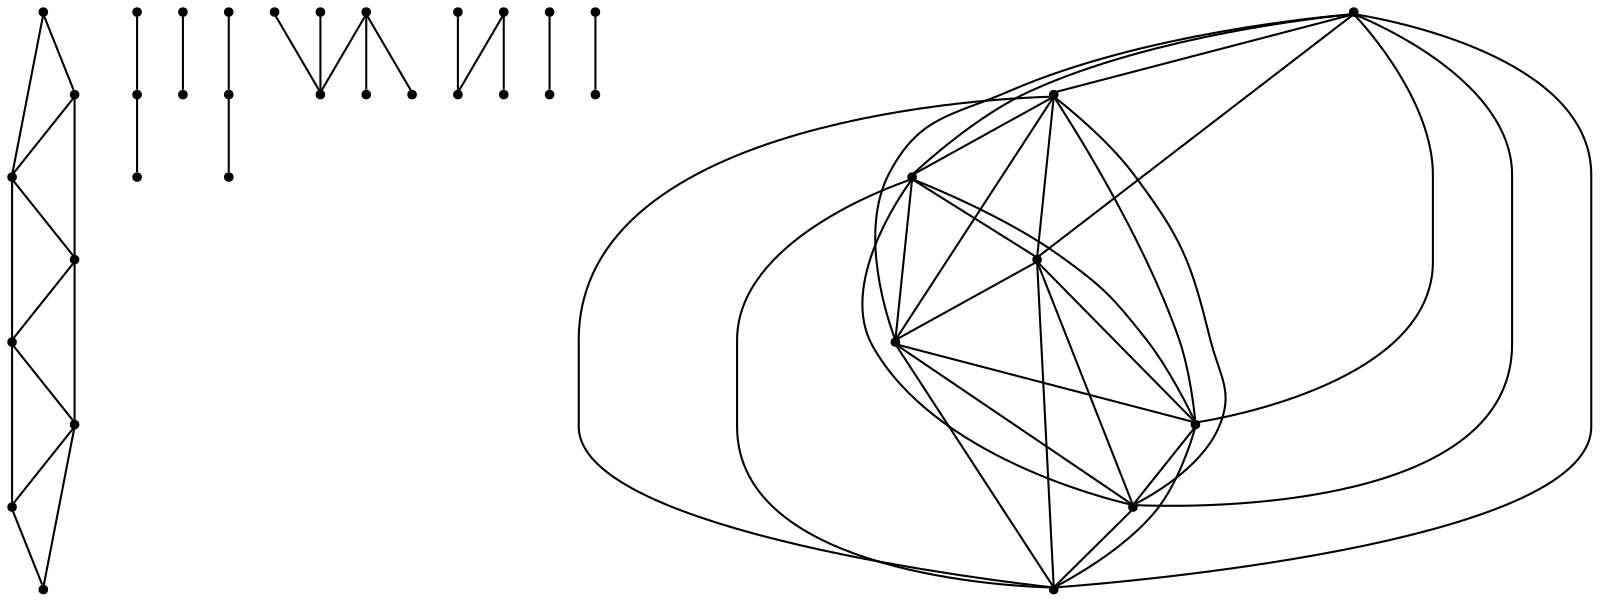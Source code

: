graph {
  node [shape=point,comment="{\"directed\":false,\"doi\":\"10.1007/978-3-030-68766-3_4\",\"figure\":\"1\"}"]

  v0 [pos="1409.7620561174208,603.5316890003738"]
  v1 [pos="1476.4393447934178,603.5316890003738"]
  v2 [pos="1343.0847674414242,603.5316890003738"]
  v3 [pos="1276.4074787654276,503.5169817476906"]
  v4 [pos="1476.4393447934178,503.5169817476906"]
  v5 [pos="1276.4074787654276,603.5316890003738"]
  v6 [pos="1209.7301900894308,386.8331566195601"]
  v7 [pos="1476.4393447934178,386.8331566195601"]
  v8 [pos="1209.7301900894308,503.5169817476906"]
  v9 [pos="1409.7620561174208,503.5169817476906"]
  v10 [pos="1209.7301900894308,603.5316890003738"]
  v11 [pos="1143.052901413434,236.81212903965877"]
  v12 [pos="1476.4393447934178,236.81212903965888"]
  v13 [pos="1143.052901413434,386.8331566195601"]
  v14 [pos="1409.7620561174208,386.8331566195601"]
  v15 [pos="1143.052901413434,503.5169817476906"]
  v16 [pos="1343.0847674414242,503.5169817476906"]
  v17 [pos="1143.052901413434,603.5316890003738"]
  v18 [pos="1076.3756127374372,236.81212903965888"]
  v19 [pos="1076.375612737437,386.8331566195601"]
  v20 [pos="1343.0847674414242,386.8331566195601"]
  v21 [pos="1076.3756127374372,503.5169817476906"]
  v22 [pos="1076.3756127374372,603.5316890003738"]
  v23 [pos="1009.699389167437,236.81212903965888"]
  v24 [pos="1409.7620561174208,236.81212903965877"]
  v25 [pos="1343.0847674414242,236.81212903965888"]
  v26 [pos="1009.699389167437,386.8331566195601"]
  v27 [pos="1276.4074787654276,386.8331566195601"]
  v28 [pos="1009.699389167437,503.5169817476906"]
  v29 [pos="1009.699389167437,603.5316890003738"]
  v30 [pos="809.666489827659,453.50962812134895"]
  v31 [pos="751.077965824924,594.951173077397"]
  v32 [pos="468.1912579287568,312.0680831653009"]
  v33 [pos="609.6346237996687,253.4812469151061"]
  v34 [pos="751.0779658249241,312.0680831653009"]
  v35 [pos="609.6346237996687,653.5390426267154"]
  v36 [pos="468.1912579287568,594.951173077397"]
  v37 [pos="409.60273392602187,453.50962812134895"]

  v0 -- v1 [id="-1",pos="1409.7620561174208,603.5316890003738 1431.986494250718,625.7557911708655 1454.2149702485387,625.7557911708655 1476.4393447934178,603.5316890003738"]
  v37 -- v30 [id="-2",pos="409.60273392602187,453.50962812134895 809.666489827659,453.50962812134895 809.666489827659,453.50962812134895 809.666489827659,453.50962812134895"]
  v37 -- v35 [id="-3",pos="409.60273392602187,453.50962812134895 609.6346237996687,653.5390426267154 609.6346237996687,653.5390426267154 609.6346237996687,653.5390426267154"]
  v37 -- v34 [id="-4",pos="409.60273392602187,453.50962812134895 751.0779658249241,312.0680831653009 751.0779658249241,312.0680831653009 751.0779658249241,312.0680831653009"]
  v37 -- v33 [id="-5",pos="409.60273392602187,453.50962812134895 609.6346237996687,253.4812469151061 609.6346237996687,253.4812469151061 609.6346237996687,253.4812469151061"]
  v37 -- v31 [id="-6",pos="409.60273392602187,453.50962812134895 751.077965824924,594.951173077397 751.077965824924,594.951173077397 751.077965824924,594.951173077397"]
  v37 -- v32 [id="-7",pos="409.60273392602187,453.50962812134895 468.1912579287568,312.0680831653009 468.1912579287568,312.0680831653009 468.1912579287568,312.0680831653009"]
  v36 -- v37 [id="-9",pos="468.1912579287568,594.951173077397 409.60273392602187,453.50962812134895 409.60273392602187,453.50962812134895 409.60273392602187,453.50962812134895"]
  v36 -- v34 [id="-10",pos="468.1912579287568,594.951173077397 751.0779658249241,312.0680831653009 751.0779658249241,312.0680831653009 751.0779658249241,312.0680831653009"]
  v36 -- v30 [id="-11",pos="468.1912579287568,594.951173077397 809.666489827659,453.50962812134895 809.666489827659,453.50962812134895 809.666489827659,453.50962812134895"]
  v36 -- v31 [id="-12",pos="468.1912579287568,594.951173077397 751.077965824924,594.951173077397 751.077965824924,594.951173077397 751.077965824924,594.951173077397"]
  v36 -- v33 [id="-13",pos="468.1912579287568,594.951173077397 609.6346237996687,253.4812469151061 609.6346237996687,253.4812469151061 609.6346237996687,253.4812469151061"]
  v32 -- v36 [id="-14",pos="468.1912579287568,312.0680831653009 468.1912579287568,594.951173077397 468.1912579287568,594.951173077397 468.1912579287568,594.951173077397"]
  v32 -- v33 [id="-15",pos="468.1912579287568,312.0680831653009 609.6346237996687,253.4812469151061 609.6346237996687,253.4812469151061 609.6346237996687,253.4812469151061"]
  v35 -- v33 [id="-16",pos="609.6346237996687,653.5390426267154 609.6346237996687,253.4812469151061 609.6346237996687,253.4812469151061 609.6346237996687,253.4812469151061"]
  v35 -- v30 [id="-17",pos="609.6346237996687,653.5390426267154 809.666489827659,453.50962812134895 809.666489827659,453.50962812134895 809.666489827659,453.50962812134895"]
  v35 -- v34 [id="-18",pos="609.6346237996687,653.5390426267154 751.0779658249241,312.0680831653009 751.0779658249241,312.0680831653009 751.0779658249241,312.0680831653009"]
  v35 -- v36 [id="-19",pos="609.6346237996687,653.5390426267154 468.1912579287568,594.951173077397 468.1912579287568,594.951173077397 468.1912579287568,594.951173077397"]
  v35 -- v32 [id="-20",pos="609.6346237996687,653.5390426267154 468.1912579287568,312.0680831653009 468.1912579287568,312.0680831653009 468.1912579287568,312.0680831653009"]
  v33 -- v34 [id="-21",pos="609.6346237996687,253.4812469151061 751.0779658249241,312.0680831653009 751.0779658249241,312.0680831653009 751.0779658249241,312.0680831653009"]
  v31 -- v35 [id="-22",pos="751.077965824924,594.951173077397 609.6346237996687,653.5390426267154 609.6346237996687,653.5390426267154 609.6346237996687,653.5390426267154"]
  v31 -- v32 [id="-23",pos="751.077965824924,594.951173077397 468.1912579287568,312.0680831653009 468.1912579287568,312.0680831653009 468.1912579287568,312.0680831653009"]
  v31 -- v33 [id="-24",pos="751.077965824924,594.951173077397 609.6346237996687,253.4812469151061 609.6346237996687,253.4812469151061 609.6346237996687,253.4812469151061"]
  v34 -- v32 [id="-25",pos="751.0779658249241,312.0680831653009 468.1912579287568,312.0680831653009 468.1912579287568,312.0680831653009 468.1912579287568,312.0680831653009"]
  v34 -- v30 [id="-26",pos="751.0779658249241,312.0680831653009 809.666489827659,453.50962812134895 809.666489827659,453.50962812134895 809.666489827659,453.50962812134895"]
  v31 -- v34 [id="-27",pos="751.077965824924,594.951173077397 751.0779658249241,312.0680831653009 751.0779658249241,312.0680831653009 751.0779658249241,312.0680831653009"]
  v30 -- v33 [id="-28",pos="809.666489827659,453.50962812134895 609.6346237996687,253.4812469151061 609.6346237996687,253.4812469151061 609.6346237996687,253.4812469151061"]
  v30 -- v32 [id="-29",pos="809.666489827659,453.50962812134895 468.1912579287568,312.0680831653009 468.1912579287568,312.0680831653009 468.1912579287568,312.0680831653009"]
  v30 -- v31 [id="-30",pos="809.666489827659,453.50962812134895 751.077965824924,594.951173077397 751.077965824924,594.951173077397 751.077965824924,594.951173077397"]
  v29 -- v22 [id="-31",pos="1009.699389167437,603.5316890003738 1031.9227621947373,625.7557911708655 1054.1512381925581,625.7557911708655 1076.3756127374372,603.5316890003738"]
  v29 -- v17 [id="-32",pos="1009.699389167437,603.5316890003738 1054.1512381925581,670.2081605021626 1098.600050870734,670.2081605021626 1143.052901413434,603.5316890003738"]
  v28 -- v8 [id="-33",pos="1009.699389167437,503.5169817476906 1043.0370001936478,603.5316890003738 1176.3915775456412,603.5316890003738 1209.7301900894308,503.5169817476906"]
  v26 -- v27 [id="-34",pos="1009.699389167437,386.8331566195601 1043.0370001936478,486.84786387224335 1243.068866221638,486.84786387224335 1276.4074787654276,386.8331566195601"]
  v23 -- v25 [id="-35",pos="1009.699389167437,236.81212903965888 1043.0370001936478,336.82580299321853 1309.7461548976348,336.82580299321853 1343.0847674414242,236.81212903965888"]
  v23 -- v24 [id="-36",pos="1009.699389167437,236.81212903965888 1043.0370001936478,370.1640387441129 1376.4234435736316,370.1640387441129 1409.7620561174208,236.81212903965877"]
  v23 -- v12 [id="-37",pos="1009.699389167437,236.81212903965888 1043.0370001936478,403.5022744950073 1443.1007322496282,403.5022744950073 1476.4393447934178,236.81212903965888"]
  v22 -- v10 [id="-38",pos="1076.3756127374372,603.5316890003738 1120.8285268685547,670.2081605021626 1165.277339546731,670.2081605021626 1209.7301900894308,603.5316890003738"]
  v22 -- v17 [id="-39",pos="1076.3756127374372,603.5316890003738 1098.600050870734,625.7557911708655 1120.8285268685547,625.7557911708655 1143.052901413434,603.5316890003738"]
  v21 -- v3 [id="-40",pos="1076.3756127374372,503.5169817476906 1109.7142888696444,603.5316890003738 1243.068866221638,603.5316890003738 1276.4074787654276,503.5169817476906"]
  v19 -- v20 [id="-41",pos="1076.375612737437,386.8331566195601 1109.7142888696444,486.84786387224335 1309.7461548976348,486.84786387224335 1343.0847674414242,386.8331566195601"]
  v19 -- v14 [id="-42",pos="1076.375612737437,386.8331566195601 1109.7142888696444,520.1860996231378 1376.4234435736316,520.1860996231378 1409.7620561174208,386.8331566195601"]
  v18 -- v12 [id="-43",pos="1076.3756127374372,236.81212903965888 1109.7142888696444,370.1640387441129 1443.1007322496282,370.1640387441129 1476.4393447934178,236.81212903965888"]
  v17 -- v10 [id="-44",pos="1143.052901413434,603.5316890003738 1165.277339546731,625.7557911708655 1187.5058155445515,625.7557911708655 1209.7301900894308,603.5316890003738"]
  v17 -- v5 [id="-45",pos="1143.052901413434,603.5316890003738 1187.5058155445515,670.2081605021626 1231.9546282227277,670.2081605021626 1276.4074787654276,603.5316890003738"]
  v15 -- v16 [id="-46",pos="1143.052901413434,503.5169817476906 1176.3915775456412,603.5316890003738 1309.7461548976348,603.5316890003738 1343.0847674414242,503.5169817476906"]
  v13 -- v14 [id="-47",pos="1143.052901413434,386.8331566195601 1176.3915775456412,486.84786387224335 1376.4234435736316,486.84786387224335 1409.7620561174208,386.8331566195601"]
  v11 -- v12 [id="-48",pos="1143.052901413434,236.81212903965877 1176.3915775456412,336.82580299321853 1443.1007322496282,336.82580299321853 1476.4393447934178,236.81212903965888"]
  v10 -- v2 [id="-49",pos="1209.7301900894308,603.5316890003738 1254.1831042205483,670.2081605021626 1298.6319168987245,670.2081605021626 1343.0847674414242,603.5316890003738"]
  v10 -- v5 [id="-50",pos="1209.7301900894308,603.5316890003738 1231.9546282227277,625.7557911708655 1254.1831042205483,625.7557911708655 1276.4074787654276,603.5316890003738"]
  v8 -- v9 [id="-51",pos="1209.7301900894308,503.5169817476906 1243.068866221638,603.5316890003738 1376.4234435736316,603.5316890003738 1409.7620561174208,503.5169817476906"]
  v6 -- v7 [id="-52",pos="1209.7301900894308,386.8331566195601 1243.068866221638,486.84786387224335 1443.1007322496282,486.84786387224335 1476.4393447934178,386.8331566195601"]
  v5 -- v2 [id="-53",pos="1276.4074787654276,603.5316890003738 1298.6319168987245,625.7557911708655 1320.8603928965451,625.7557911708655 1343.0847674414242,603.5316890003738"]
  v5 -- v0 [id="-54",pos="1276.4074787654276,603.5316890003738 1320.8603928965451,670.2081605021626 1365.309205574721,670.2081605021626 1409.7620561174208,603.5316890003738"]
  v3 -- v4 [id="-55",pos="1276.4074787654276,503.5169817476906 1309.7461548976348,603.5316890003738 1443.1007322496282,603.5316890003738 1476.4393447934178,503.5169817476906"]
  v2 -- v0 [id="-56",pos="1343.0847674414242,603.5316890003738 1365.309205574721,625.7557911708655 1387.537681572542,625.7557911708655 1409.7620561174208,603.5316890003738"]
  v2 -- v1 [id="-57",pos="1343.0847674414242,603.5316890003738 1387.537681572542,670.2081605021626 1431.986494250718,670.2081605021626 1476.4393447934178,603.5316890003738"]
}